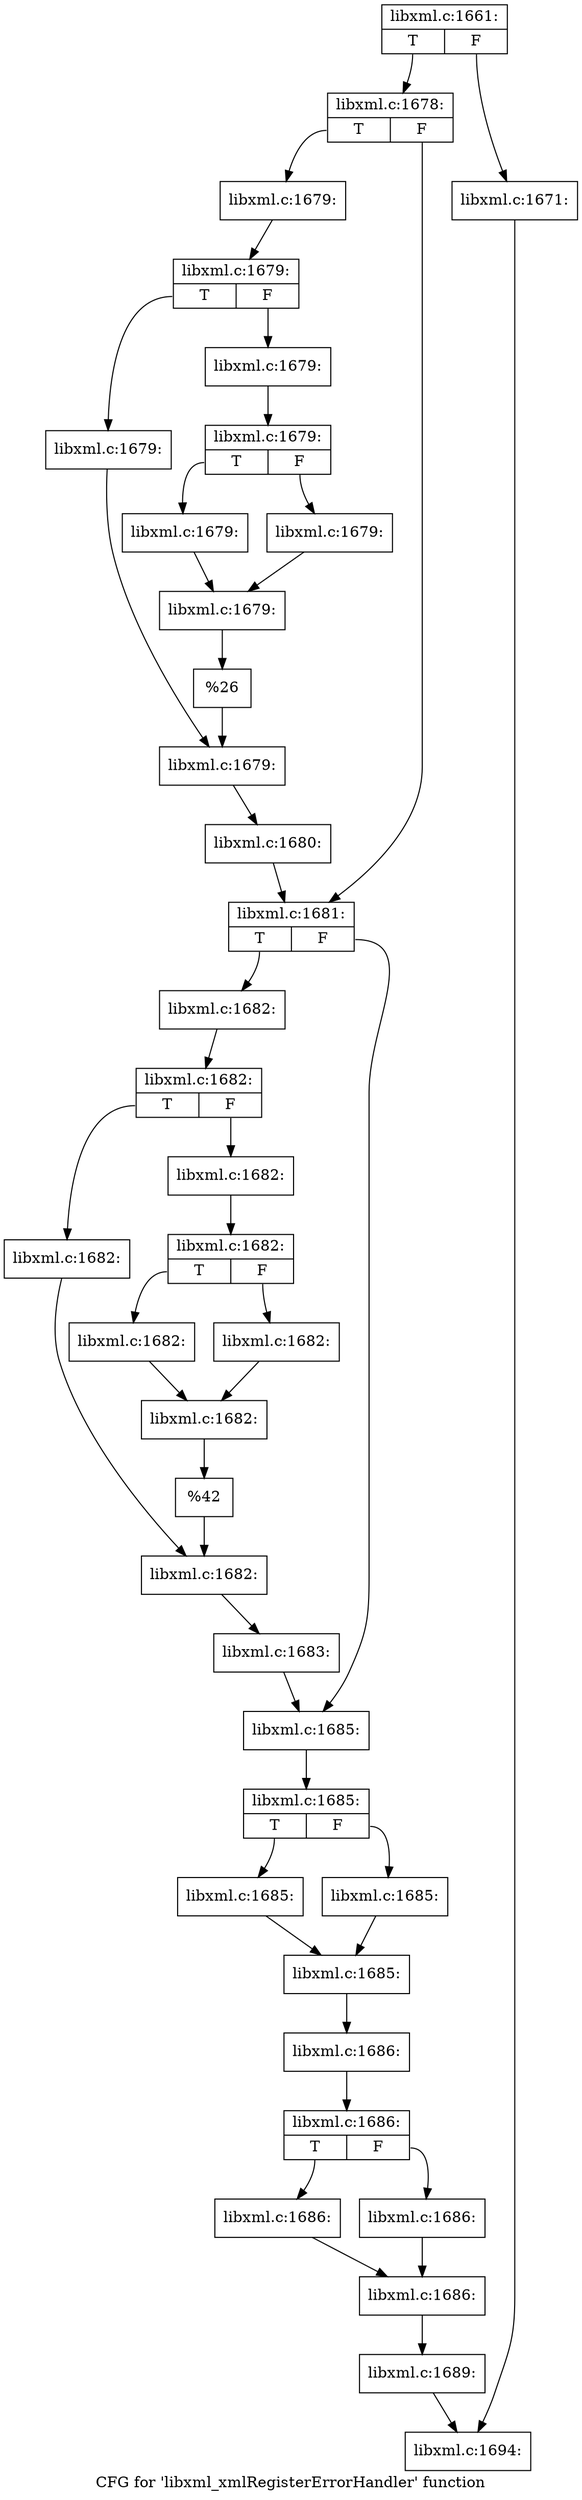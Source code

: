digraph "CFG for 'libxml_xmlRegisterErrorHandler' function" {
	label="CFG for 'libxml_xmlRegisterErrorHandler' function";

	Node0x564e940 [shape=record,label="{libxml.c:1661:|{<s0>T|<s1>F}}"];
	Node0x564e940:s0 -> Node0x5653970;
	Node0x564e940:s1 -> Node0x5653920;
	Node0x5653920 [shape=record,label="{libxml.c:1671:}"];
	Node0x5653920 -> Node0x5652ab0;
	Node0x5653970 [shape=record,label="{libxml.c:1678:|{<s0>T|<s1>F}}"];
	Node0x5653970:s0 -> Node0x5654240;
	Node0x5653970:s1 -> Node0x5654290;
	Node0x5654240 [shape=record,label="{libxml.c:1679:}"];
	Node0x5654240 -> Node0x5654680;
	Node0x5654680 [shape=record,label="{libxml.c:1679:|{<s0>T|<s1>F}}"];
	Node0x5654680:s0 -> Node0x56548c0;
	Node0x5654680:s1 -> Node0x5654960;
	Node0x56548c0 [shape=record,label="{libxml.c:1679:}"];
	Node0x56548c0 -> Node0x5654910;
	Node0x5654960 [shape=record,label="{libxml.c:1679:}"];
	Node0x5654960 -> Node0x5654c00;
	Node0x5654c00 [shape=record,label="{libxml.c:1679:|{<s0>T|<s1>F}}"];
	Node0x5654c00:s0 -> Node0x5654df0;
	Node0x5654c00:s1 -> Node0x5654e90;
	Node0x5654df0 [shape=record,label="{libxml.c:1679:}"];
	Node0x5654df0 -> Node0x5654e40;
	Node0x5654e90 [shape=record,label="{libxml.c:1679:}"];
	Node0x5654e90 -> Node0x5654e40;
	Node0x5654e40 [shape=record,label="{libxml.c:1679:}"];
	Node0x5654e40 -> Node0x5654b60;
	Node0x5654b60 [shape=record,label="{%26}"];
	Node0x5654b60 -> Node0x5654910;
	Node0x5654910 [shape=record,label="{libxml.c:1679:}"];
	Node0x5654910 -> Node0x56545e0;
	Node0x56545e0 [shape=record,label="{libxml.c:1680:}"];
	Node0x56545e0 -> Node0x5654290;
	Node0x5654290 [shape=record,label="{libxml.c:1681:|{<s0>T|<s1>F}}"];
	Node0x5654290:s0 -> Node0x546ec00;
	Node0x5654290:s1 -> Node0x546ec50;
	Node0x546ec00 [shape=record,label="{libxml.c:1682:}"];
	Node0x546ec00 -> Node0x546f040;
	Node0x546f040 [shape=record,label="{libxml.c:1682:|{<s0>T|<s1>F}}"];
	Node0x546f040:s0 -> Node0x546f280;
	Node0x546f040:s1 -> Node0x546f320;
	Node0x546f280 [shape=record,label="{libxml.c:1682:}"];
	Node0x546f280 -> Node0x546f2d0;
	Node0x546f320 [shape=record,label="{libxml.c:1682:}"];
	Node0x546f320 -> Node0x546f5c0;
	Node0x546f5c0 [shape=record,label="{libxml.c:1682:|{<s0>T|<s1>F}}"];
	Node0x546f5c0:s0 -> Node0x546f7b0;
	Node0x546f5c0:s1 -> Node0x546f850;
	Node0x546f7b0 [shape=record,label="{libxml.c:1682:}"];
	Node0x546f7b0 -> Node0x546f800;
	Node0x546f850 [shape=record,label="{libxml.c:1682:}"];
	Node0x546f850 -> Node0x546f800;
	Node0x546f800 [shape=record,label="{libxml.c:1682:}"];
	Node0x546f800 -> Node0x546f520;
	Node0x546f520 [shape=record,label="{%42}"];
	Node0x546f520 -> Node0x546f2d0;
	Node0x546f2d0 [shape=record,label="{libxml.c:1682:}"];
	Node0x546f2d0 -> Node0x546efa0;
	Node0x546efa0 [shape=record,label="{libxml.c:1683:}"];
	Node0x546efa0 -> Node0x546ec50;
	Node0x546ec50 [shape=record,label="{libxml.c:1685:}"];
	Node0x546ec50 -> Node0x5470210;
	Node0x5470210 [shape=record,label="{libxml.c:1685:|{<s0>T|<s1>F}}"];
	Node0x5470210:s0 -> Node0x5470430;
	Node0x5470210:s1 -> Node0x54704d0;
	Node0x5470430 [shape=record,label="{libxml.c:1685:}"];
	Node0x5470430 -> Node0x5470480;
	Node0x54704d0 [shape=record,label="{libxml.c:1685:}"];
	Node0x54704d0 -> Node0x5470480;
	Node0x5470480 [shape=record,label="{libxml.c:1685:}"];
	Node0x5470480 -> Node0x546eff0;
	Node0x546eff0 [shape=record,label="{libxml.c:1686:}"];
	Node0x546eff0 -> Node0x5470a20;
	Node0x5470a20 [shape=record,label="{libxml.c:1686:|{<s0>T|<s1>F}}"];
	Node0x5470a20:s0 -> Node0x5470c60;
	Node0x5470a20:s1 -> Node0x5470d00;
	Node0x5470c60 [shape=record,label="{libxml.c:1686:}"];
	Node0x5470c60 -> Node0x5470cb0;
	Node0x5470d00 [shape=record,label="{libxml.c:1686:}"];
	Node0x5470d00 -> Node0x5470cb0;
	Node0x5470cb0 [shape=record,label="{libxml.c:1686:}"];
	Node0x5470cb0 -> Node0x546f570;
	Node0x546f570 [shape=record,label="{libxml.c:1689:}"];
	Node0x546f570 -> Node0x5652ab0;
	Node0x5652ab0 [shape=record,label="{libxml.c:1694:}"];
}
